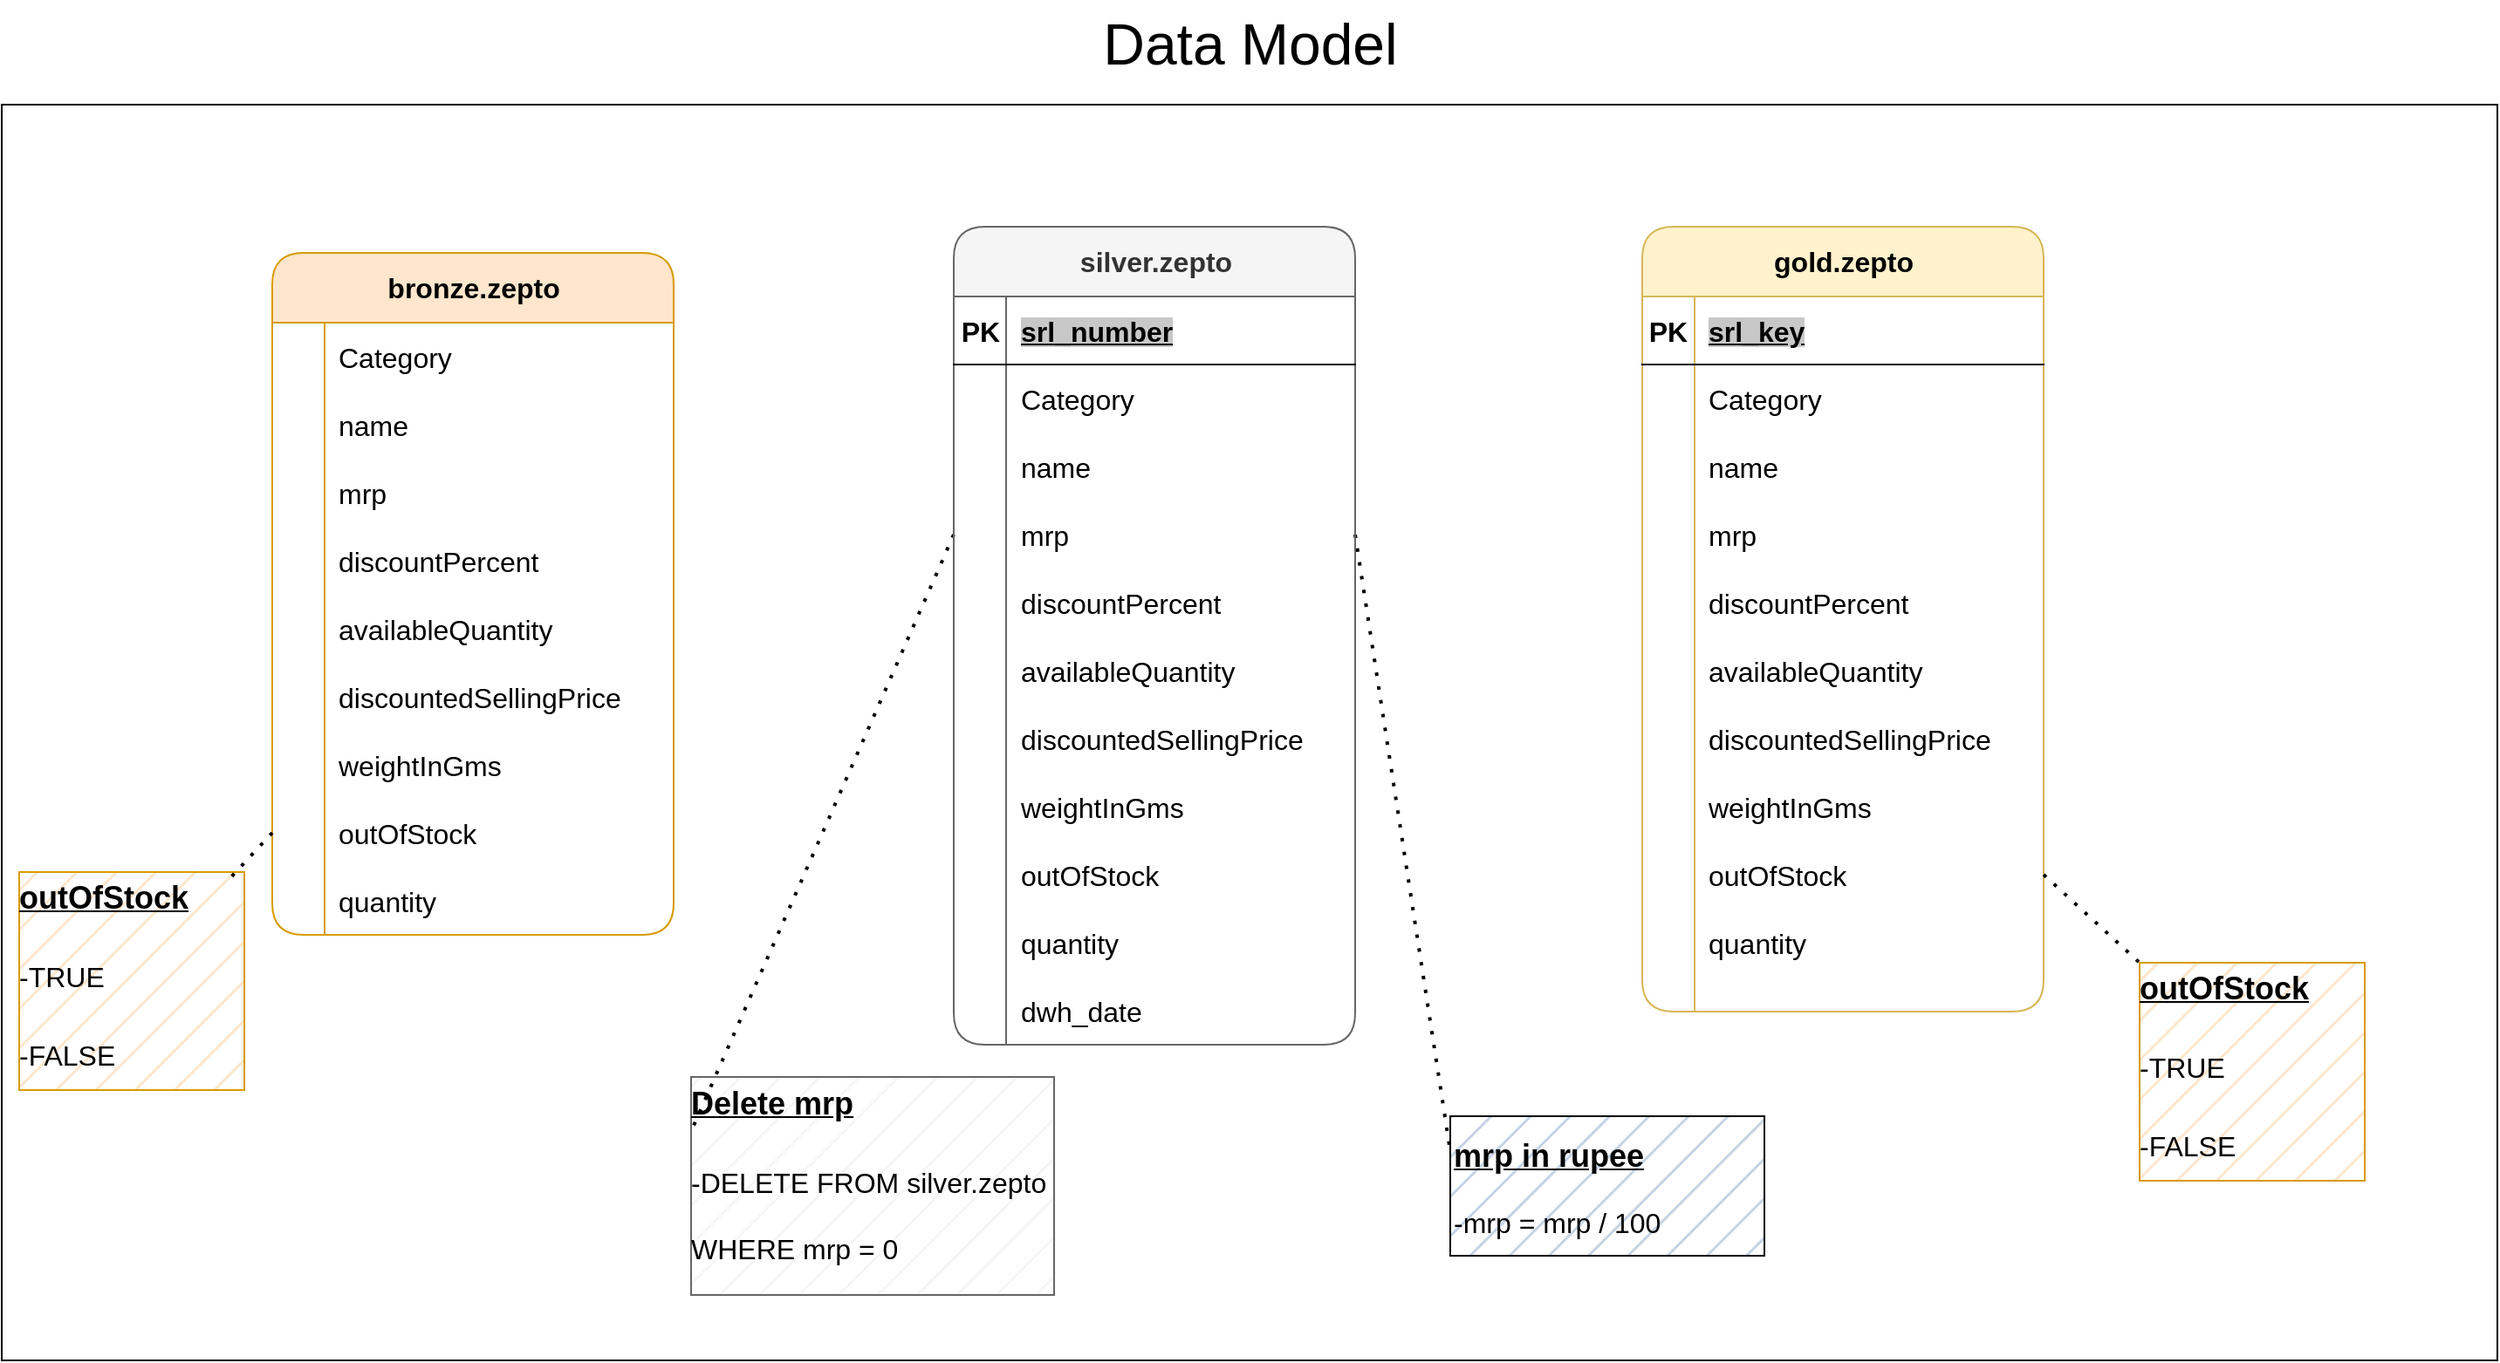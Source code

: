 <mxfile version="27.0.9">
  <diagram id="sBNk2-zZ8laFnM64aaDN" name="Sales Data Mart">
    <mxGraphModel dx="1489" dy="894" grid="1" gridSize="10" guides="1" tooltips="1" connect="1" arrows="1" fold="1" page="1" pageScale="1" pageWidth="1920" pageHeight="1200" math="0" shadow="0">
      <root>
        <mxCell id="0" />
        <mxCell id="1" parent="0" />
        <mxCell id="PkIljQjVneWHHMNf3_Rl-1" value="" style="rounded=0;whiteSpace=wrap;html=1;" parent="1" vertex="1">
          <mxGeometry x="245" y="270" width="1430" height="720" as="geometry" />
        </mxCell>
        <mxCell id="eeY0Dyzwo5bHaXrm77ZO-1" value="bronze.zepto" style="shape=table;startSize=40;container=1;collapsible=1;childLayout=tableLayout;fixedRows=1;rowLines=0;fontStyle=1;align=center;resizeLast=1;html=1;fontSize=16;fillColor=#ffe6cc;strokeColor=#d79b00;rounded=1;" parent="1" vertex="1">
          <mxGeometry x="400" y="355" width="230" height="391" as="geometry" />
        </mxCell>
        <mxCell id="eeY0Dyzwo5bHaXrm77ZO-5" value="" style="shape=tableRow;horizontal=0;startSize=0;swimlaneHead=0;swimlaneBody=0;fillColor=none;collapsible=0;dropTarget=0;points=[[0,0.5],[1,0.5]];portConstraint=eastwest;top=0;left=0;right=0;bottom=0;fontSize=16;" parent="eeY0Dyzwo5bHaXrm77ZO-1" vertex="1">
          <mxGeometry y="40" width="230" height="39" as="geometry" />
        </mxCell>
        <mxCell id="eeY0Dyzwo5bHaXrm77ZO-6" value="" style="shape=partialRectangle;connectable=0;fillColor=none;top=0;left=0;bottom=0;right=0;editable=1;overflow=hidden;whiteSpace=wrap;html=1;fontSize=16;" parent="eeY0Dyzwo5bHaXrm77ZO-5" vertex="1">
          <mxGeometry width="30" height="39" as="geometry">
            <mxRectangle width="30" height="39" as="alternateBounds" />
          </mxGeometry>
        </mxCell>
        <mxCell id="eeY0Dyzwo5bHaXrm77ZO-7" value="Category" style="shape=partialRectangle;connectable=0;fillColor=none;top=0;left=0;bottom=0;right=0;align=left;spacingLeft=6;overflow=hidden;whiteSpace=wrap;html=1;fontSize=16;" parent="eeY0Dyzwo5bHaXrm77ZO-5" vertex="1">
          <mxGeometry x="30" width="200" height="39" as="geometry">
            <mxRectangle width="200" height="39" as="alternateBounds" />
          </mxGeometry>
        </mxCell>
        <mxCell id="eeY0Dyzwo5bHaXrm77ZO-8" value="" style="shape=tableRow;horizontal=0;startSize=0;swimlaneHead=0;swimlaneBody=0;fillColor=none;collapsible=0;dropTarget=0;points=[[0,0.5],[1,0.5]];portConstraint=eastwest;top=0;left=0;right=0;bottom=0;fontSize=16;" parent="eeY0Dyzwo5bHaXrm77ZO-1" vertex="1">
          <mxGeometry y="79" width="230" height="39" as="geometry" />
        </mxCell>
        <mxCell id="eeY0Dyzwo5bHaXrm77ZO-9" value="" style="shape=partialRectangle;connectable=0;fillColor=none;top=0;left=0;bottom=0;right=0;editable=1;overflow=hidden;whiteSpace=wrap;html=1;fontSize=16;" parent="eeY0Dyzwo5bHaXrm77ZO-8" vertex="1">
          <mxGeometry width="30" height="39" as="geometry">
            <mxRectangle width="30" height="39" as="alternateBounds" />
          </mxGeometry>
        </mxCell>
        <mxCell id="eeY0Dyzwo5bHaXrm77ZO-10" value="name" style="shape=partialRectangle;connectable=0;fillColor=none;top=0;left=0;bottom=0;right=0;align=left;spacingLeft=6;overflow=hidden;whiteSpace=wrap;html=1;fontSize=16;" parent="eeY0Dyzwo5bHaXrm77ZO-8" vertex="1">
          <mxGeometry x="30" width="200" height="39" as="geometry">
            <mxRectangle width="200" height="39" as="alternateBounds" />
          </mxGeometry>
        </mxCell>
        <mxCell id="eeY0Dyzwo5bHaXrm77ZO-11" value="" style="shape=tableRow;horizontal=0;startSize=0;swimlaneHead=0;swimlaneBody=0;fillColor=none;collapsible=0;dropTarget=0;points=[[0,0.5],[1,0.5]];portConstraint=eastwest;top=0;left=0;right=0;bottom=0;fontSize=16;" parent="eeY0Dyzwo5bHaXrm77ZO-1" vertex="1">
          <mxGeometry y="118" width="230" height="39" as="geometry" />
        </mxCell>
        <mxCell id="eeY0Dyzwo5bHaXrm77ZO-12" value="" style="shape=partialRectangle;connectable=0;fillColor=none;top=0;left=0;bottom=0;right=0;editable=1;overflow=hidden;whiteSpace=wrap;html=1;fontSize=16;" parent="eeY0Dyzwo5bHaXrm77ZO-11" vertex="1">
          <mxGeometry width="30" height="39" as="geometry">
            <mxRectangle width="30" height="39" as="alternateBounds" />
          </mxGeometry>
        </mxCell>
        <mxCell id="eeY0Dyzwo5bHaXrm77ZO-13" value="mrp" style="shape=partialRectangle;connectable=0;fillColor=none;top=0;left=0;bottom=0;right=0;align=left;spacingLeft=6;overflow=hidden;whiteSpace=wrap;html=1;fontSize=16;" parent="eeY0Dyzwo5bHaXrm77ZO-11" vertex="1">
          <mxGeometry x="30" width="200" height="39" as="geometry">
            <mxRectangle width="200" height="39" as="alternateBounds" />
          </mxGeometry>
        </mxCell>
        <mxCell id="eeY0Dyzwo5bHaXrm77ZO-14" style="shape=tableRow;horizontal=0;startSize=0;swimlaneHead=0;swimlaneBody=0;fillColor=none;collapsible=0;dropTarget=0;points=[[0,0.5],[1,0.5]];portConstraint=eastwest;top=0;left=0;right=0;bottom=0;fontSize=16;" parent="eeY0Dyzwo5bHaXrm77ZO-1" vertex="1">
          <mxGeometry y="157" width="230" height="39" as="geometry" />
        </mxCell>
        <mxCell id="eeY0Dyzwo5bHaXrm77ZO-15" style="shape=partialRectangle;connectable=0;fillColor=none;top=0;left=0;bottom=0;right=0;editable=1;overflow=hidden;whiteSpace=wrap;html=1;fontSize=16;" parent="eeY0Dyzwo5bHaXrm77ZO-14" vertex="1">
          <mxGeometry width="30" height="39" as="geometry">
            <mxRectangle width="30" height="39" as="alternateBounds" />
          </mxGeometry>
        </mxCell>
        <mxCell id="eeY0Dyzwo5bHaXrm77ZO-16" value="discountPercent" style="shape=partialRectangle;connectable=0;fillColor=none;top=0;left=0;bottom=0;right=0;align=left;spacingLeft=6;overflow=hidden;whiteSpace=wrap;html=1;fontSize=16;" parent="eeY0Dyzwo5bHaXrm77ZO-14" vertex="1">
          <mxGeometry x="30" width="200" height="39" as="geometry">
            <mxRectangle width="200" height="39" as="alternateBounds" />
          </mxGeometry>
        </mxCell>
        <mxCell id="eeY0Dyzwo5bHaXrm77ZO-17" style="shape=tableRow;horizontal=0;startSize=0;swimlaneHead=0;swimlaneBody=0;fillColor=none;collapsible=0;dropTarget=0;points=[[0,0.5],[1,0.5]];portConstraint=eastwest;top=0;left=0;right=0;bottom=0;fontSize=16;" parent="eeY0Dyzwo5bHaXrm77ZO-1" vertex="1">
          <mxGeometry y="196" width="230" height="39" as="geometry" />
        </mxCell>
        <mxCell id="eeY0Dyzwo5bHaXrm77ZO-18" style="shape=partialRectangle;connectable=0;fillColor=none;top=0;left=0;bottom=0;right=0;editable=1;overflow=hidden;whiteSpace=wrap;html=1;fontSize=16;" parent="eeY0Dyzwo5bHaXrm77ZO-17" vertex="1">
          <mxGeometry width="30" height="39" as="geometry">
            <mxRectangle width="30" height="39" as="alternateBounds" />
          </mxGeometry>
        </mxCell>
        <mxCell id="eeY0Dyzwo5bHaXrm77ZO-19" value="availableQuantity" style="shape=partialRectangle;connectable=0;fillColor=none;top=0;left=0;bottom=0;right=0;align=left;spacingLeft=6;overflow=hidden;whiteSpace=wrap;html=1;fontSize=16;" parent="eeY0Dyzwo5bHaXrm77ZO-17" vertex="1">
          <mxGeometry x="30" width="200" height="39" as="geometry">
            <mxRectangle width="200" height="39" as="alternateBounds" />
          </mxGeometry>
        </mxCell>
        <mxCell id="eeY0Dyzwo5bHaXrm77ZO-20" style="shape=tableRow;horizontal=0;startSize=0;swimlaneHead=0;swimlaneBody=0;fillColor=none;collapsible=0;dropTarget=0;points=[[0,0.5],[1,0.5]];portConstraint=eastwest;top=0;left=0;right=0;bottom=0;fontSize=16;" parent="eeY0Dyzwo5bHaXrm77ZO-1" vertex="1">
          <mxGeometry y="235" width="230" height="39" as="geometry" />
        </mxCell>
        <mxCell id="eeY0Dyzwo5bHaXrm77ZO-21" style="shape=partialRectangle;connectable=0;fillColor=none;top=0;left=0;bottom=0;right=0;editable=1;overflow=hidden;whiteSpace=wrap;html=1;fontSize=16;" parent="eeY0Dyzwo5bHaXrm77ZO-20" vertex="1">
          <mxGeometry width="30" height="39" as="geometry">
            <mxRectangle width="30" height="39" as="alternateBounds" />
          </mxGeometry>
        </mxCell>
        <mxCell id="eeY0Dyzwo5bHaXrm77ZO-22" value="discountedSellingPrice" style="shape=partialRectangle;connectable=0;fillColor=none;top=0;left=0;bottom=0;right=0;align=left;spacingLeft=6;overflow=hidden;whiteSpace=wrap;html=1;fontSize=16;" parent="eeY0Dyzwo5bHaXrm77ZO-20" vertex="1">
          <mxGeometry x="30" width="200" height="39" as="geometry">
            <mxRectangle width="200" height="39" as="alternateBounds" />
          </mxGeometry>
        </mxCell>
        <mxCell id="eeY0Dyzwo5bHaXrm77ZO-24" style="shape=tableRow;horizontal=0;startSize=0;swimlaneHead=0;swimlaneBody=0;fillColor=none;collapsible=0;dropTarget=0;points=[[0,0.5],[1,0.5]];portConstraint=eastwest;top=0;left=0;right=0;bottom=0;fontSize=16;" parent="eeY0Dyzwo5bHaXrm77ZO-1" vertex="1">
          <mxGeometry y="274" width="230" height="39" as="geometry" />
        </mxCell>
        <mxCell id="eeY0Dyzwo5bHaXrm77ZO-25" style="shape=partialRectangle;connectable=0;fillColor=none;top=0;left=0;bottom=0;right=0;editable=1;overflow=hidden;whiteSpace=wrap;html=1;fontSize=16;" parent="eeY0Dyzwo5bHaXrm77ZO-24" vertex="1">
          <mxGeometry width="30" height="39" as="geometry">
            <mxRectangle width="30" height="39" as="alternateBounds" />
          </mxGeometry>
        </mxCell>
        <mxCell id="eeY0Dyzwo5bHaXrm77ZO-26" value="weightInGms" style="shape=partialRectangle;connectable=0;fillColor=none;top=0;left=0;bottom=0;right=0;align=left;spacingLeft=6;overflow=hidden;whiteSpace=wrap;html=1;fontSize=16;" parent="eeY0Dyzwo5bHaXrm77ZO-24" vertex="1">
          <mxGeometry x="30" width="200" height="39" as="geometry">
            <mxRectangle width="200" height="39" as="alternateBounds" />
          </mxGeometry>
        </mxCell>
        <mxCell id="eeY0Dyzwo5bHaXrm77ZO-27" style="shape=tableRow;horizontal=0;startSize=0;swimlaneHead=0;swimlaneBody=0;fillColor=none;collapsible=0;dropTarget=0;points=[[0,0.5],[1,0.5]];portConstraint=eastwest;top=0;left=0;right=0;bottom=0;fontSize=16;" parent="eeY0Dyzwo5bHaXrm77ZO-1" vertex="1">
          <mxGeometry y="313" width="230" height="39" as="geometry" />
        </mxCell>
        <mxCell id="eeY0Dyzwo5bHaXrm77ZO-28" style="shape=partialRectangle;connectable=0;fillColor=none;top=0;left=0;bottom=0;right=0;editable=1;overflow=hidden;whiteSpace=wrap;html=1;fontSize=16;" parent="eeY0Dyzwo5bHaXrm77ZO-27" vertex="1">
          <mxGeometry width="30" height="39" as="geometry">
            <mxRectangle width="30" height="39" as="alternateBounds" />
          </mxGeometry>
        </mxCell>
        <mxCell id="eeY0Dyzwo5bHaXrm77ZO-29" value="outOfStock" style="shape=partialRectangle;connectable=0;fillColor=none;top=0;left=0;bottom=0;right=0;align=left;spacingLeft=6;overflow=hidden;whiteSpace=wrap;html=1;fontSize=16;" parent="eeY0Dyzwo5bHaXrm77ZO-27" vertex="1">
          <mxGeometry x="30" width="200" height="39" as="geometry">
            <mxRectangle width="200" height="39" as="alternateBounds" />
          </mxGeometry>
        </mxCell>
        <mxCell id="eeY0Dyzwo5bHaXrm77ZO-30" style="shape=tableRow;horizontal=0;startSize=0;swimlaneHead=0;swimlaneBody=0;fillColor=none;collapsible=0;dropTarget=0;points=[[0,0.5],[1,0.5]];portConstraint=eastwest;top=0;left=0;right=0;bottom=0;fontSize=16;" parent="eeY0Dyzwo5bHaXrm77ZO-1" vertex="1">
          <mxGeometry y="352" width="230" height="39" as="geometry" />
        </mxCell>
        <mxCell id="eeY0Dyzwo5bHaXrm77ZO-31" style="shape=partialRectangle;connectable=0;fillColor=none;top=0;left=0;bottom=0;right=0;editable=1;overflow=hidden;whiteSpace=wrap;html=1;fontSize=16;" parent="eeY0Dyzwo5bHaXrm77ZO-30" vertex="1">
          <mxGeometry width="30" height="39" as="geometry">
            <mxRectangle width="30" height="39" as="alternateBounds" />
          </mxGeometry>
        </mxCell>
        <mxCell id="eeY0Dyzwo5bHaXrm77ZO-32" value="quantity" style="shape=partialRectangle;connectable=0;fillColor=none;top=0;left=0;bottom=0;right=0;align=left;spacingLeft=6;overflow=hidden;whiteSpace=wrap;html=1;fontSize=16;" parent="eeY0Dyzwo5bHaXrm77ZO-30" vertex="1">
          <mxGeometry x="30" width="200" height="39" as="geometry">
            <mxRectangle width="200" height="39" as="alternateBounds" />
          </mxGeometry>
        </mxCell>
        <mxCell id="eeY0Dyzwo5bHaXrm77ZO-103" value="&lt;h1 style=&quot;margin-top: 0px;&quot;&gt;&lt;span style=&quot;font-size: 18px;&quot;&gt;&lt;u&gt;mrp in rupee&lt;/u&gt;&lt;/span&gt;&lt;/h1&gt;&lt;p&gt;&lt;font style=&quot;font-size: 16px;&quot;&gt;-mrp = mrp / 100&lt;/font&gt;&lt;/p&gt;" style="text;html=1;whiteSpace=wrap;overflow=hidden;rounded=0;fillColor=#C6D3E5;fillStyle=hatch;gradientColor=none;strokeColor=default;" parent="1" vertex="1">
          <mxGeometry x="1075" y="850" width="180" height="80" as="geometry" />
        </mxCell>
        <mxCell id="eeY0Dyzwo5bHaXrm77ZO-104" value="" style="endArrow=none;dashed=1;html=1;dashPattern=1 3;strokeWidth=2;rounded=0;entryX=0;entryY=0.25;entryDx=0;entryDy=0;exitX=1;exitY=0.5;exitDx=0;exitDy=0;" parent="1" source="8kL270veanfLkYvNGTZU-12" target="eeY0Dyzwo5bHaXrm77ZO-103" edge="1">
          <mxGeometry width="50" height="50" relative="1" as="geometry">
            <mxPoint x="908.328" y="668.0" as="sourcePoint" />
            <mxPoint x="910" y="775" as="targetPoint" />
          </mxGeometry>
        </mxCell>
        <mxCell id="PkIljQjVneWHHMNf3_Rl-2" value="&lt;h1 style=&quot;margin-top: 0px;&quot;&gt;&lt;span style=&quot;background-color: transparent; color: light-dark(rgb(0, 0, 0), rgb(255, 255, 255)); font-size: 18px;&quot;&gt;&lt;u&gt;Delete mrp&lt;/u&gt;&lt;span style=&quot;font-weight: normal;&quot;&gt;&amp;nbsp;&amp;nbsp;&lt;/span&gt;&lt;/span&gt;&lt;/h1&gt;&lt;h1 style=&quot;margin-top: 0px;&quot;&gt;&lt;span style=&quot;font-weight: normal; background-color: transparent; color: light-dark(rgb(0, 0, 0), rgb(255, 255, 255));&quot;&gt;&lt;font style=&quot;font-size: 16px;&quot;&gt;-DELETE FROM silver.zepto&lt;/font&gt;&lt;/span&gt;&lt;/h1&gt;&lt;div&gt;&lt;span style=&quot;font-weight: normal; background-color: transparent; color: light-dark(rgb(0, 0, 0), rgb(255, 255, 255));&quot;&gt;&lt;font style=&quot;font-size: 16px;&quot;&gt;WHERE mrp = 0&lt;/font&gt;&lt;/span&gt;&lt;/div&gt;" style="text;html=1;whiteSpace=wrap;overflow=hidden;rounded=0;fillColor=#f5f5f5;fillStyle=hatch;strokeColor=#666666;spacing=0;spacingTop=-6;fontColor=#333333;" parent="1" vertex="1">
          <mxGeometry x="640" y="827.5" width="208" height="125" as="geometry" />
        </mxCell>
        <mxCell id="PkIljQjVneWHHMNf3_Rl-3" value="" style="endArrow=none;dashed=1;html=1;dashPattern=1 3;strokeWidth=2;rounded=0;entryX=0;entryY=0.25;entryDx=0;entryDy=0;exitX=0;exitY=0.5;exitDx=0;exitDy=0;" parent="1" source="8kL270veanfLkYvNGTZU-12" target="PkIljQjVneWHHMNf3_Rl-2" edge="1">
          <mxGeometry width="50" height="50" relative="1" as="geometry">
            <mxPoint x="1420" y="687.5" as="sourcePoint" />
            <mxPoint x="1417" y="737" as="targetPoint" />
          </mxGeometry>
        </mxCell>
        <mxCell id="PkIljQjVneWHHMNf3_Rl-4" value="&lt;h1 style=&quot;margin-top: 0px;&quot;&gt;&lt;span style=&quot;font-size: 18px;&quot;&gt;&lt;u&gt;outOfStock&lt;/u&gt;&lt;/span&gt;&lt;/h1&gt;&lt;h1 style=&quot;margin-top: 0px;&quot;&gt;&lt;span style=&quot;font-weight: normal; background-color: transparent; color: light-dark(rgb(0, 0, 0), rgb(255, 255, 255));&quot;&gt;&lt;font style=&quot;font-size: 16px;&quot;&gt;-TRUE&lt;/font&gt;&lt;/span&gt;&lt;/h1&gt;&lt;h1 style=&quot;margin-top: 0px;&quot;&gt;&lt;span style=&quot;font-weight: normal; background-color: transparent; color: light-dark(rgb(0, 0, 0), rgb(255, 255, 255));&quot;&gt;&lt;font style=&quot;font-size: 16px;&quot;&gt;-FALSE&lt;/font&gt;&lt;/span&gt;&lt;span style=&quot;font-weight: normal; background-color: transparent; color: light-dark(rgb(0, 0, 0), rgb(255, 255, 255)); font-size: 18px;&quot;&gt;&amp;nbsp;&amp;nbsp;&lt;/span&gt;&lt;/h1&gt;" style="text;html=1;whiteSpace=wrap;overflow=hidden;rounded=0;fillColor=#ffe6cc;fillStyle=hatch;strokeColor=#d79b00;spacing=0;spacingTop=-6;" parent="1" vertex="1">
          <mxGeometry x="255" y="710" width="129" height="125" as="geometry" />
        </mxCell>
        <mxCell id="PkIljQjVneWHHMNf3_Rl-5" value="" style="endArrow=none;dashed=1;html=1;dashPattern=1 3;strokeWidth=2;rounded=0;entryX=0.929;entryY=0.037;entryDx=0;entryDy=0;exitX=0;exitY=0.5;exitDx=0;exitDy=0;entryPerimeter=0;" parent="1" source="eeY0Dyzwo5bHaXrm77ZO-27" target="PkIljQjVneWHHMNf3_Rl-4" edge="1">
          <mxGeometry width="50" height="50" relative="1" as="geometry">
            <mxPoint x="155" y="680" as="sourcePoint" />
            <mxPoint x="235" y="710" as="targetPoint" />
          </mxGeometry>
        </mxCell>
        <mxCell id="PkIljQjVneWHHMNf3_Rl-6" value="Data Model" style="text;html=1;align=center;verticalAlign=middle;whiteSpace=wrap;rounded=0;fontSize=33;" parent="1" vertex="1">
          <mxGeometry x="832.5" y="210" width="255" height="50" as="geometry" />
        </mxCell>
        <mxCell id="8kL270veanfLkYvNGTZU-2" value="silver.zepto" style="shape=table;startSize=40;container=1;collapsible=1;childLayout=tableLayout;fixedRows=1;rowLines=0;fontStyle=1;align=center;resizeLast=1;html=1;fontSize=16;fillColor=#f5f5f5;strokeColor=#666666;rounded=1;fontColor=#333333;" vertex="1" parent="1">
          <mxGeometry x="790.5" y="340" width="230" height="469" as="geometry" />
        </mxCell>
        <mxCell id="8kL270veanfLkYvNGTZU-3" value="" style="shape=tableRow;horizontal=0;startSize=0;swimlaneHead=0;swimlaneBody=0;fillColor=none;collapsible=0;dropTarget=0;points=[[0,0.5],[1,0.5]];portConstraint=eastwest;top=0;left=0;right=0;bottom=1;fontSize=16;" vertex="1" parent="8kL270veanfLkYvNGTZU-2">
          <mxGeometry y="40" width="230" height="39" as="geometry" />
        </mxCell>
        <mxCell id="8kL270veanfLkYvNGTZU-4" value="PK" style="shape=partialRectangle;connectable=0;fillColor=none;top=0;left=0;bottom=0;right=0;fontStyle=1;overflow=hidden;whiteSpace=wrap;html=1;fontSize=16;" vertex="1" parent="8kL270veanfLkYvNGTZU-3">
          <mxGeometry width="30" height="39" as="geometry">
            <mxRectangle width="30" height="39" as="alternateBounds" />
          </mxGeometry>
        </mxCell>
        <mxCell id="8kL270veanfLkYvNGTZU-5" value="&lt;span style=&quot;background-color: rgb(200, 200, 200);&quot;&gt;srl_number&lt;/span&gt;" style="shape=partialRectangle;connectable=0;fillColor=none;top=0;left=0;bottom=0;right=0;align=left;spacingLeft=6;fontStyle=5;overflow=hidden;whiteSpace=wrap;html=1;fontSize=16;" vertex="1" parent="8kL270veanfLkYvNGTZU-3">
          <mxGeometry x="30" width="200" height="39" as="geometry">
            <mxRectangle width="200" height="39" as="alternateBounds" />
          </mxGeometry>
        </mxCell>
        <mxCell id="8kL270veanfLkYvNGTZU-6" value="" style="shape=tableRow;horizontal=0;startSize=0;swimlaneHead=0;swimlaneBody=0;fillColor=none;collapsible=0;dropTarget=0;points=[[0,0.5],[1,0.5]];portConstraint=eastwest;top=0;left=0;right=0;bottom=0;fontSize=16;" vertex="1" parent="8kL270veanfLkYvNGTZU-2">
          <mxGeometry y="79" width="230" height="39" as="geometry" />
        </mxCell>
        <mxCell id="8kL270veanfLkYvNGTZU-7" value="" style="shape=partialRectangle;connectable=0;fillColor=none;top=0;left=0;bottom=0;right=0;editable=1;overflow=hidden;whiteSpace=wrap;html=1;fontSize=16;" vertex="1" parent="8kL270veanfLkYvNGTZU-6">
          <mxGeometry width="30" height="39" as="geometry">
            <mxRectangle width="30" height="39" as="alternateBounds" />
          </mxGeometry>
        </mxCell>
        <mxCell id="8kL270veanfLkYvNGTZU-8" value="Category" style="shape=partialRectangle;connectable=0;fillColor=none;top=0;left=0;bottom=0;right=0;align=left;spacingLeft=6;overflow=hidden;whiteSpace=wrap;html=1;fontSize=16;" vertex="1" parent="8kL270veanfLkYvNGTZU-6">
          <mxGeometry x="30" width="200" height="39" as="geometry">
            <mxRectangle width="200" height="39" as="alternateBounds" />
          </mxGeometry>
        </mxCell>
        <mxCell id="8kL270veanfLkYvNGTZU-9" value="" style="shape=tableRow;horizontal=0;startSize=0;swimlaneHead=0;swimlaneBody=0;fillColor=none;collapsible=0;dropTarget=0;points=[[0,0.5],[1,0.5]];portConstraint=eastwest;top=0;left=0;right=0;bottom=0;fontSize=16;" vertex="1" parent="8kL270veanfLkYvNGTZU-2">
          <mxGeometry y="118" width="230" height="39" as="geometry" />
        </mxCell>
        <mxCell id="8kL270veanfLkYvNGTZU-10" value="" style="shape=partialRectangle;connectable=0;fillColor=none;top=0;left=0;bottom=0;right=0;editable=1;overflow=hidden;whiteSpace=wrap;html=1;fontSize=16;" vertex="1" parent="8kL270veanfLkYvNGTZU-9">
          <mxGeometry width="30" height="39" as="geometry">
            <mxRectangle width="30" height="39" as="alternateBounds" />
          </mxGeometry>
        </mxCell>
        <mxCell id="8kL270veanfLkYvNGTZU-11" value="name" style="shape=partialRectangle;connectable=0;fillColor=none;top=0;left=0;bottom=0;right=0;align=left;spacingLeft=6;overflow=hidden;whiteSpace=wrap;html=1;fontSize=16;" vertex="1" parent="8kL270veanfLkYvNGTZU-9">
          <mxGeometry x="30" width="200" height="39" as="geometry">
            <mxRectangle width="200" height="39" as="alternateBounds" />
          </mxGeometry>
        </mxCell>
        <mxCell id="8kL270veanfLkYvNGTZU-12" value="" style="shape=tableRow;horizontal=0;startSize=0;swimlaneHead=0;swimlaneBody=0;fillColor=none;collapsible=0;dropTarget=0;points=[[0,0.5],[1,0.5]];portConstraint=eastwest;top=0;left=0;right=0;bottom=0;fontSize=16;" vertex="1" parent="8kL270veanfLkYvNGTZU-2">
          <mxGeometry y="157" width="230" height="39" as="geometry" />
        </mxCell>
        <mxCell id="8kL270veanfLkYvNGTZU-13" value="" style="shape=partialRectangle;connectable=0;fillColor=none;top=0;left=0;bottom=0;right=0;editable=1;overflow=hidden;whiteSpace=wrap;html=1;fontSize=16;" vertex="1" parent="8kL270veanfLkYvNGTZU-12">
          <mxGeometry width="30" height="39" as="geometry">
            <mxRectangle width="30" height="39" as="alternateBounds" />
          </mxGeometry>
        </mxCell>
        <mxCell id="8kL270veanfLkYvNGTZU-14" value="mrp" style="shape=partialRectangle;connectable=0;fillColor=none;top=0;left=0;bottom=0;right=0;align=left;spacingLeft=6;overflow=hidden;whiteSpace=wrap;html=1;fontSize=16;" vertex="1" parent="8kL270veanfLkYvNGTZU-12">
          <mxGeometry x="30" width="200" height="39" as="geometry">
            <mxRectangle width="200" height="39" as="alternateBounds" />
          </mxGeometry>
        </mxCell>
        <mxCell id="8kL270veanfLkYvNGTZU-15" style="shape=tableRow;horizontal=0;startSize=0;swimlaneHead=0;swimlaneBody=0;fillColor=none;collapsible=0;dropTarget=0;points=[[0,0.5],[1,0.5]];portConstraint=eastwest;top=0;left=0;right=0;bottom=0;fontSize=16;" vertex="1" parent="8kL270veanfLkYvNGTZU-2">
          <mxGeometry y="196" width="230" height="39" as="geometry" />
        </mxCell>
        <mxCell id="8kL270veanfLkYvNGTZU-16" style="shape=partialRectangle;connectable=0;fillColor=none;top=0;left=0;bottom=0;right=0;editable=1;overflow=hidden;whiteSpace=wrap;html=1;fontSize=16;" vertex="1" parent="8kL270veanfLkYvNGTZU-15">
          <mxGeometry width="30" height="39" as="geometry">
            <mxRectangle width="30" height="39" as="alternateBounds" />
          </mxGeometry>
        </mxCell>
        <mxCell id="8kL270veanfLkYvNGTZU-17" value="discountPercent" style="shape=partialRectangle;connectable=0;fillColor=none;top=0;left=0;bottom=0;right=0;align=left;spacingLeft=6;overflow=hidden;whiteSpace=wrap;html=1;fontSize=16;" vertex="1" parent="8kL270veanfLkYvNGTZU-15">
          <mxGeometry x="30" width="200" height="39" as="geometry">
            <mxRectangle width="200" height="39" as="alternateBounds" />
          </mxGeometry>
        </mxCell>
        <mxCell id="8kL270veanfLkYvNGTZU-18" style="shape=tableRow;horizontal=0;startSize=0;swimlaneHead=0;swimlaneBody=0;fillColor=none;collapsible=0;dropTarget=0;points=[[0,0.5],[1,0.5]];portConstraint=eastwest;top=0;left=0;right=0;bottom=0;fontSize=16;" vertex="1" parent="8kL270veanfLkYvNGTZU-2">
          <mxGeometry y="235" width="230" height="39" as="geometry" />
        </mxCell>
        <mxCell id="8kL270veanfLkYvNGTZU-19" style="shape=partialRectangle;connectable=0;fillColor=none;top=0;left=0;bottom=0;right=0;editable=1;overflow=hidden;whiteSpace=wrap;html=1;fontSize=16;" vertex="1" parent="8kL270veanfLkYvNGTZU-18">
          <mxGeometry width="30" height="39" as="geometry">
            <mxRectangle width="30" height="39" as="alternateBounds" />
          </mxGeometry>
        </mxCell>
        <mxCell id="8kL270veanfLkYvNGTZU-20" value="availableQuantity" style="shape=partialRectangle;connectable=0;fillColor=none;top=0;left=0;bottom=0;right=0;align=left;spacingLeft=6;overflow=hidden;whiteSpace=wrap;html=1;fontSize=16;" vertex="1" parent="8kL270veanfLkYvNGTZU-18">
          <mxGeometry x="30" width="200" height="39" as="geometry">
            <mxRectangle width="200" height="39" as="alternateBounds" />
          </mxGeometry>
        </mxCell>
        <mxCell id="8kL270veanfLkYvNGTZU-21" style="shape=tableRow;horizontal=0;startSize=0;swimlaneHead=0;swimlaneBody=0;fillColor=none;collapsible=0;dropTarget=0;points=[[0,0.5],[1,0.5]];portConstraint=eastwest;top=0;left=0;right=0;bottom=0;fontSize=16;" vertex="1" parent="8kL270veanfLkYvNGTZU-2">
          <mxGeometry y="274" width="230" height="39" as="geometry" />
        </mxCell>
        <mxCell id="8kL270veanfLkYvNGTZU-22" style="shape=partialRectangle;connectable=0;fillColor=none;top=0;left=0;bottom=0;right=0;editable=1;overflow=hidden;whiteSpace=wrap;html=1;fontSize=16;" vertex="1" parent="8kL270veanfLkYvNGTZU-21">
          <mxGeometry width="30" height="39" as="geometry">
            <mxRectangle width="30" height="39" as="alternateBounds" />
          </mxGeometry>
        </mxCell>
        <mxCell id="8kL270veanfLkYvNGTZU-23" value="discountedSellingPrice" style="shape=partialRectangle;connectable=0;fillColor=none;top=0;left=0;bottom=0;right=0;align=left;spacingLeft=6;overflow=hidden;whiteSpace=wrap;html=1;fontSize=16;" vertex="1" parent="8kL270veanfLkYvNGTZU-21">
          <mxGeometry x="30" width="200" height="39" as="geometry">
            <mxRectangle width="200" height="39" as="alternateBounds" />
          </mxGeometry>
        </mxCell>
        <mxCell id="8kL270veanfLkYvNGTZU-24" style="shape=tableRow;horizontal=0;startSize=0;swimlaneHead=0;swimlaneBody=0;fillColor=none;collapsible=0;dropTarget=0;points=[[0,0.5],[1,0.5]];portConstraint=eastwest;top=0;left=0;right=0;bottom=0;fontSize=16;" vertex="1" parent="8kL270veanfLkYvNGTZU-2">
          <mxGeometry y="313" width="230" height="39" as="geometry" />
        </mxCell>
        <mxCell id="8kL270veanfLkYvNGTZU-25" style="shape=partialRectangle;connectable=0;fillColor=none;top=0;left=0;bottom=0;right=0;editable=1;overflow=hidden;whiteSpace=wrap;html=1;fontSize=16;" vertex="1" parent="8kL270veanfLkYvNGTZU-24">
          <mxGeometry width="30" height="39" as="geometry">
            <mxRectangle width="30" height="39" as="alternateBounds" />
          </mxGeometry>
        </mxCell>
        <mxCell id="8kL270veanfLkYvNGTZU-26" value="weightInGms" style="shape=partialRectangle;connectable=0;fillColor=none;top=0;left=0;bottom=0;right=0;align=left;spacingLeft=6;overflow=hidden;whiteSpace=wrap;html=1;fontSize=16;" vertex="1" parent="8kL270veanfLkYvNGTZU-24">
          <mxGeometry x="30" width="200" height="39" as="geometry">
            <mxRectangle width="200" height="39" as="alternateBounds" />
          </mxGeometry>
        </mxCell>
        <mxCell id="8kL270veanfLkYvNGTZU-27" style="shape=tableRow;horizontal=0;startSize=0;swimlaneHead=0;swimlaneBody=0;fillColor=none;collapsible=0;dropTarget=0;points=[[0,0.5],[1,0.5]];portConstraint=eastwest;top=0;left=0;right=0;bottom=0;fontSize=16;" vertex="1" parent="8kL270veanfLkYvNGTZU-2">
          <mxGeometry y="352" width="230" height="39" as="geometry" />
        </mxCell>
        <mxCell id="8kL270veanfLkYvNGTZU-28" style="shape=partialRectangle;connectable=0;fillColor=none;top=0;left=0;bottom=0;right=0;editable=1;overflow=hidden;whiteSpace=wrap;html=1;fontSize=16;" vertex="1" parent="8kL270veanfLkYvNGTZU-27">
          <mxGeometry width="30" height="39" as="geometry">
            <mxRectangle width="30" height="39" as="alternateBounds" />
          </mxGeometry>
        </mxCell>
        <mxCell id="8kL270veanfLkYvNGTZU-29" value="outOfStock" style="shape=partialRectangle;connectable=0;fillColor=none;top=0;left=0;bottom=0;right=0;align=left;spacingLeft=6;overflow=hidden;whiteSpace=wrap;html=1;fontSize=16;" vertex="1" parent="8kL270veanfLkYvNGTZU-27">
          <mxGeometry x="30" width="200" height="39" as="geometry">
            <mxRectangle width="200" height="39" as="alternateBounds" />
          </mxGeometry>
        </mxCell>
        <mxCell id="8kL270veanfLkYvNGTZU-30" style="shape=tableRow;horizontal=0;startSize=0;swimlaneHead=0;swimlaneBody=0;fillColor=none;collapsible=0;dropTarget=0;points=[[0,0.5],[1,0.5]];portConstraint=eastwest;top=0;left=0;right=0;bottom=0;fontSize=16;" vertex="1" parent="8kL270veanfLkYvNGTZU-2">
          <mxGeometry y="391" width="230" height="39" as="geometry" />
        </mxCell>
        <mxCell id="8kL270veanfLkYvNGTZU-31" style="shape=partialRectangle;connectable=0;fillColor=none;top=0;left=0;bottom=0;right=0;editable=1;overflow=hidden;whiteSpace=wrap;html=1;fontSize=16;" vertex="1" parent="8kL270veanfLkYvNGTZU-30">
          <mxGeometry width="30" height="39" as="geometry">
            <mxRectangle width="30" height="39" as="alternateBounds" />
          </mxGeometry>
        </mxCell>
        <mxCell id="8kL270veanfLkYvNGTZU-32" value="quantity" style="shape=partialRectangle;connectable=0;fillColor=none;top=0;left=0;bottom=0;right=0;align=left;spacingLeft=6;overflow=hidden;whiteSpace=wrap;html=1;fontSize=16;" vertex="1" parent="8kL270veanfLkYvNGTZU-30">
          <mxGeometry x="30" width="200" height="39" as="geometry">
            <mxRectangle width="200" height="39" as="alternateBounds" />
          </mxGeometry>
        </mxCell>
        <mxCell id="8kL270veanfLkYvNGTZU-33" style="shape=tableRow;horizontal=0;startSize=0;swimlaneHead=0;swimlaneBody=0;fillColor=none;collapsible=0;dropTarget=0;points=[[0,0.5],[1,0.5]];portConstraint=eastwest;top=0;left=0;right=0;bottom=0;fontSize=16;" vertex="1" parent="8kL270veanfLkYvNGTZU-2">
          <mxGeometry y="430" width="230" height="39" as="geometry" />
        </mxCell>
        <mxCell id="8kL270veanfLkYvNGTZU-34" style="shape=partialRectangle;connectable=0;fillColor=none;top=0;left=0;bottom=0;right=0;editable=1;overflow=hidden;whiteSpace=wrap;html=1;fontSize=16;" vertex="1" parent="8kL270veanfLkYvNGTZU-33">
          <mxGeometry width="30" height="39" as="geometry">
            <mxRectangle width="30" height="39" as="alternateBounds" />
          </mxGeometry>
        </mxCell>
        <mxCell id="8kL270veanfLkYvNGTZU-35" value="dwh_date" style="shape=partialRectangle;connectable=0;fillColor=none;top=0;left=0;bottom=0;right=0;align=left;spacingLeft=6;overflow=hidden;whiteSpace=wrap;html=1;fontSize=16;" vertex="1" parent="8kL270veanfLkYvNGTZU-33">
          <mxGeometry x="30" width="200" height="39" as="geometry">
            <mxRectangle width="200" height="39" as="alternateBounds" />
          </mxGeometry>
        </mxCell>
        <mxCell id="8kL270veanfLkYvNGTZU-36" value="gold.zepto" style="shape=table;startSize=40;container=1;collapsible=1;childLayout=tableLayout;fixedRows=1;rowLines=0;fontStyle=1;align=center;resizeLast=1;html=1;fontSize=16;fillColor=#fff2cc;strokeColor=#d6b656;rounded=1;" vertex="1" parent="1">
          <mxGeometry x="1185" y="340" width="230" height="450" as="geometry" />
        </mxCell>
        <mxCell id="8kL270veanfLkYvNGTZU-37" value="" style="shape=tableRow;horizontal=0;startSize=0;swimlaneHead=0;swimlaneBody=0;fillColor=none;collapsible=0;dropTarget=0;points=[[0,0.5],[1,0.5]];portConstraint=eastwest;top=0;left=0;right=0;bottom=1;fontSize=16;" vertex="1" parent="8kL270veanfLkYvNGTZU-36">
          <mxGeometry y="40" width="230" height="39" as="geometry" />
        </mxCell>
        <mxCell id="8kL270veanfLkYvNGTZU-38" value="PK" style="shape=partialRectangle;connectable=0;fillColor=none;top=0;left=0;bottom=0;right=0;fontStyle=1;overflow=hidden;whiteSpace=wrap;html=1;fontSize=16;" vertex="1" parent="8kL270veanfLkYvNGTZU-37">
          <mxGeometry width="30" height="39" as="geometry">
            <mxRectangle width="30" height="39" as="alternateBounds" />
          </mxGeometry>
        </mxCell>
        <mxCell id="8kL270veanfLkYvNGTZU-39" value="&lt;span style=&quot;background-color: rgb(200, 200, 200);&quot;&gt;srl_key&lt;/span&gt;" style="shape=partialRectangle;connectable=0;fillColor=none;top=0;left=0;bottom=0;right=0;align=left;spacingLeft=6;fontStyle=5;overflow=hidden;whiteSpace=wrap;html=1;fontSize=16;" vertex="1" parent="8kL270veanfLkYvNGTZU-37">
          <mxGeometry x="30" width="200" height="39" as="geometry">
            <mxRectangle width="200" height="39" as="alternateBounds" />
          </mxGeometry>
        </mxCell>
        <mxCell id="8kL270veanfLkYvNGTZU-40" value="" style="shape=tableRow;horizontal=0;startSize=0;swimlaneHead=0;swimlaneBody=0;fillColor=none;collapsible=0;dropTarget=0;points=[[0,0.5],[1,0.5]];portConstraint=eastwest;top=0;left=0;right=0;bottom=0;fontSize=16;" vertex="1" parent="8kL270veanfLkYvNGTZU-36">
          <mxGeometry y="79" width="230" height="39" as="geometry" />
        </mxCell>
        <mxCell id="8kL270veanfLkYvNGTZU-41" value="" style="shape=partialRectangle;connectable=0;fillColor=none;top=0;left=0;bottom=0;right=0;editable=1;overflow=hidden;whiteSpace=wrap;html=1;fontSize=16;" vertex="1" parent="8kL270veanfLkYvNGTZU-40">
          <mxGeometry width="30" height="39" as="geometry">
            <mxRectangle width="30" height="39" as="alternateBounds" />
          </mxGeometry>
        </mxCell>
        <mxCell id="8kL270veanfLkYvNGTZU-42" value="Category" style="shape=partialRectangle;connectable=0;fillColor=none;top=0;left=0;bottom=0;right=0;align=left;spacingLeft=6;overflow=hidden;whiteSpace=wrap;html=1;fontSize=16;" vertex="1" parent="8kL270veanfLkYvNGTZU-40">
          <mxGeometry x="30" width="200" height="39" as="geometry">
            <mxRectangle width="200" height="39" as="alternateBounds" />
          </mxGeometry>
        </mxCell>
        <mxCell id="8kL270veanfLkYvNGTZU-43" value="" style="shape=tableRow;horizontal=0;startSize=0;swimlaneHead=0;swimlaneBody=0;fillColor=none;collapsible=0;dropTarget=0;points=[[0,0.5],[1,0.5]];portConstraint=eastwest;top=0;left=0;right=0;bottom=0;fontSize=16;" vertex="1" parent="8kL270veanfLkYvNGTZU-36">
          <mxGeometry y="118" width="230" height="39" as="geometry" />
        </mxCell>
        <mxCell id="8kL270veanfLkYvNGTZU-44" value="" style="shape=partialRectangle;connectable=0;fillColor=none;top=0;left=0;bottom=0;right=0;editable=1;overflow=hidden;whiteSpace=wrap;html=1;fontSize=16;" vertex="1" parent="8kL270veanfLkYvNGTZU-43">
          <mxGeometry width="30" height="39" as="geometry">
            <mxRectangle width="30" height="39" as="alternateBounds" />
          </mxGeometry>
        </mxCell>
        <mxCell id="8kL270veanfLkYvNGTZU-45" value="name" style="shape=partialRectangle;connectable=0;fillColor=none;top=0;left=0;bottom=0;right=0;align=left;spacingLeft=6;overflow=hidden;whiteSpace=wrap;html=1;fontSize=16;" vertex="1" parent="8kL270veanfLkYvNGTZU-43">
          <mxGeometry x="30" width="200" height="39" as="geometry">
            <mxRectangle width="200" height="39" as="alternateBounds" />
          </mxGeometry>
        </mxCell>
        <mxCell id="8kL270veanfLkYvNGTZU-46" value="" style="shape=tableRow;horizontal=0;startSize=0;swimlaneHead=0;swimlaneBody=0;fillColor=none;collapsible=0;dropTarget=0;points=[[0,0.5],[1,0.5]];portConstraint=eastwest;top=0;left=0;right=0;bottom=0;fontSize=16;" vertex="1" parent="8kL270veanfLkYvNGTZU-36">
          <mxGeometry y="157" width="230" height="39" as="geometry" />
        </mxCell>
        <mxCell id="8kL270veanfLkYvNGTZU-47" value="" style="shape=partialRectangle;connectable=0;fillColor=none;top=0;left=0;bottom=0;right=0;editable=1;overflow=hidden;whiteSpace=wrap;html=1;fontSize=16;" vertex="1" parent="8kL270veanfLkYvNGTZU-46">
          <mxGeometry width="30" height="39" as="geometry">
            <mxRectangle width="30" height="39" as="alternateBounds" />
          </mxGeometry>
        </mxCell>
        <mxCell id="8kL270veanfLkYvNGTZU-48" value="mrp" style="shape=partialRectangle;connectable=0;fillColor=none;top=0;left=0;bottom=0;right=0;align=left;spacingLeft=6;overflow=hidden;whiteSpace=wrap;html=1;fontSize=16;" vertex="1" parent="8kL270veanfLkYvNGTZU-46">
          <mxGeometry x="30" width="200" height="39" as="geometry">
            <mxRectangle width="200" height="39" as="alternateBounds" />
          </mxGeometry>
        </mxCell>
        <mxCell id="8kL270veanfLkYvNGTZU-49" style="shape=tableRow;horizontal=0;startSize=0;swimlaneHead=0;swimlaneBody=0;fillColor=none;collapsible=0;dropTarget=0;points=[[0,0.5],[1,0.5]];portConstraint=eastwest;top=0;left=0;right=0;bottom=0;fontSize=16;" vertex="1" parent="8kL270veanfLkYvNGTZU-36">
          <mxGeometry y="196" width="230" height="39" as="geometry" />
        </mxCell>
        <mxCell id="8kL270veanfLkYvNGTZU-50" style="shape=partialRectangle;connectable=0;fillColor=none;top=0;left=0;bottom=0;right=0;editable=1;overflow=hidden;whiteSpace=wrap;html=1;fontSize=16;" vertex="1" parent="8kL270veanfLkYvNGTZU-49">
          <mxGeometry width="30" height="39" as="geometry">
            <mxRectangle width="30" height="39" as="alternateBounds" />
          </mxGeometry>
        </mxCell>
        <mxCell id="8kL270veanfLkYvNGTZU-51" value="discountPercent" style="shape=partialRectangle;connectable=0;fillColor=none;top=0;left=0;bottom=0;right=0;align=left;spacingLeft=6;overflow=hidden;whiteSpace=wrap;html=1;fontSize=16;" vertex="1" parent="8kL270veanfLkYvNGTZU-49">
          <mxGeometry x="30" width="200" height="39" as="geometry">
            <mxRectangle width="200" height="39" as="alternateBounds" />
          </mxGeometry>
        </mxCell>
        <mxCell id="8kL270veanfLkYvNGTZU-52" style="shape=tableRow;horizontal=0;startSize=0;swimlaneHead=0;swimlaneBody=0;fillColor=none;collapsible=0;dropTarget=0;points=[[0,0.5],[1,0.5]];portConstraint=eastwest;top=0;left=0;right=0;bottom=0;fontSize=16;" vertex="1" parent="8kL270veanfLkYvNGTZU-36">
          <mxGeometry y="235" width="230" height="39" as="geometry" />
        </mxCell>
        <mxCell id="8kL270veanfLkYvNGTZU-53" style="shape=partialRectangle;connectable=0;fillColor=none;top=0;left=0;bottom=0;right=0;editable=1;overflow=hidden;whiteSpace=wrap;html=1;fontSize=16;" vertex="1" parent="8kL270veanfLkYvNGTZU-52">
          <mxGeometry width="30" height="39" as="geometry">
            <mxRectangle width="30" height="39" as="alternateBounds" />
          </mxGeometry>
        </mxCell>
        <mxCell id="8kL270veanfLkYvNGTZU-54" value="availableQuantity" style="shape=partialRectangle;connectable=0;fillColor=none;top=0;left=0;bottom=0;right=0;align=left;spacingLeft=6;overflow=hidden;whiteSpace=wrap;html=1;fontSize=16;" vertex="1" parent="8kL270veanfLkYvNGTZU-52">
          <mxGeometry x="30" width="200" height="39" as="geometry">
            <mxRectangle width="200" height="39" as="alternateBounds" />
          </mxGeometry>
        </mxCell>
        <mxCell id="8kL270veanfLkYvNGTZU-55" style="shape=tableRow;horizontal=0;startSize=0;swimlaneHead=0;swimlaneBody=0;fillColor=none;collapsible=0;dropTarget=0;points=[[0,0.5],[1,0.5]];portConstraint=eastwest;top=0;left=0;right=0;bottom=0;fontSize=16;" vertex="1" parent="8kL270veanfLkYvNGTZU-36">
          <mxGeometry y="274" width="230" height="39" as="geometry" />
        </mxCell>
        <mxCell id="8kL270veanfLkYvNGTZU-56" style="shape=partialRectangle;connectable=0;fillColor=none;top=0;left=0;bottom=0;right=0;editable=1;overflow=hidden;whiteSpace=wrap;html=1;fontSize=16;" vertex="1" parent="8kL270veanfLkYvNGTZU-55">
          <mxGeometry width="30" height="39" as="geometry">
            <mxRectangle width="30" height="39" as="alternateBounds" />
          </mxGeometry>
        </mxCell>
        <mxCell id="8kL270veanfLkYvNGTZU-57" value="discountedSellingPrice" style="shape=partialRectangle;connectable=0;fillColor=none;top=0;left=0;bottom=0;right=0;align=left;spacingLeft=6;overflow=hidden;whiteSpace=wrap;html=1;fontSize=16;" vertex="1" parent="8kL270veanfLkYvNGTZU-55">
          <mxGeometry x="30" width="200" height="39" as="geometry">
            <mxRectangle width="200" height="39" as="alternateBounds" />
          </mxGeometry>
        </mxCell>
        <mxCell id="8kL270veanfLkYvNGTZU-58" style="shape=tableRow;horizontal=0;startSize=0;swimlaneHead=0;swimlaneBody=0;fillColor=none;collapsible=0;dropTarget=0;points=[[0,0.5],[1,0.5]];portConstraint=eastwest;top=0;left=0;right=0;bottom=0;fontSize=16;" vertex="1" parent="8kL270veanfLkYvNGTZU-36">
          <mxGeometry y="313" width="230" height="39" as="geometry" />
        </mxCell>
        <mxCell id="8kL270veanfLkYvNGTZU-59" style="shape=partialRectangle;connectable=0;fillColor=none;top=0;left=0;bottom=0;right=0;editable=1;overflow=hidden;whiteSpace=wrap;html=1;fontSize=16;" vertex="1" parent="8kL270veanfLkYvNGTZU-58">
          <mxGeometry width="30" height="39" as="geometry">
            <mxRectangle width="30" height="39" as="alternateBounds" />
          </mxGeometry>
        </mxCell>
        <mxCell id="8kL270veanfLkYvNGTZU-60" value="weightInGms" style="shape=partialRectangle;connectable=0;fillColor=none;top=0;left=0;bottom=0;right=0;align=left;spacingLeft=6;overflow=hidden;whiteSpace=wrap;html=1;fontSize=16;" vertex="1" parent="8kL270veanfLkYvNGTZU-58">
          <mxGeometry x="30" width="200" height="39" as="geometry">
            <mxRectangle width="200" height="39" as="alternateBounds" />
          </mxGeometry>
        </mxCell>
        <mxCell id="8kL270veanfLkYvNGTZU-61" style="shape=tableRow;horizontal=0;startSize=0;swimlaneHead=0;swimlaneBody=0;fillColor=none;collapsible=0;dropTarget=0;points=[[0,0.5],[1,0.5]];portConstraint=eastwest;top=0;left=0;right=0;bottom=0;fontSize=16;" vertex="1" parent="8kL270veanfLkYvNGTZU-36">
          <mxGeometry y="352" width="230" height="39" as="geometry" />
        </mxCell>
        <mxCell id="8kL270veanfLkYvNGTZU-62" style="shape=partialRectangle;connectable=0;fillColor=none;top=0;left=0;bottom=0;right=0;editable=1;overflow=hidden;whiteSpace=wrap;html=1;fontSize=16;" vertex="1" parent="8kL270veanfLkYvNGTZU-61">
          <mxGeometry width="30" height="39" as="geometry">
            <mxRectangle width="30" height="39" as="alternateBounds" />
          </mxGeometry>
        </mxCell>
        <mxCell id="8kL270veanfLkYvNGTZU-63" value="outOfStock" style="shape=partialRectangle;connectable=0;fillColor=none;top=0;left=0;bottom=0;right=0;align=left;spacingLeft=6;overflow=hidden;whiteSpace=wrap;html=1;fontSize=16;" vertex="1" parent="8kL270veanfLkYvNGTZU-61">
          <mxGeometry x="30" width="200" height="39" as="geometry">
            <mxRectangle width="200" height="39" as="alternateBounds" />
          </mxGeometry>
        </mxCell>
        <mxCell id="8kL270veanfLkYvNGTZU-64" style="shape=tableRow;horizontal=0;startSize=0;swimlaneHead=0;swimlaneBody=0;fillColor=none;collapsible=0;dropTarget=0;points=[[0,0.5],[1,0.5]];portConstraint=eastwest;top=0;left=0;right=0;bottom=0;fontSize=16;" vertex="1" parent="8kL270veanfLkYvNGTZU-36">
          <mxGeometry y="391" width="230" height="39" as="geometry" />
        </mxCell>
        <mxCell id="8kL270veanfLkYvNGTZU-65" style="shape=partialRectangle;connectable=0;fillColor=none;top=0;left=0;bottom=0;right=0;editable=1;overflow=hidden;whiteSpace=wrap;html=1;fontSize=16;" vertex="1" parent="8kL270veanfLkYvNGTZU-64">
          <mxGeometry width="30" height="39" as="geometry">
            <mxRectangle width="30" height="39" as="alternateBounds" />
          </mxGeometry>
        </mxCell>
        <mxCell id="8kL270veanfLkYvNGTZU-66" value="quantity" style="shape=partialRectangle;connectable=0;fillColor=none;top=0;left=0;bottom=0;right=0;align=left;spacingLeft=6;overflow=hidden;whiteSpace=wrap;html=1;fontSize=16;" vertex="1" parent="8kL270veanfLkYvNGTZU-64">
          <mxGeometry x="30" width="200" height="39" as="geometry">
            <mxRectangle width="200" height="39" as="alternateBounds" />
          </mxGeometry>
        </mxCell>
        <mxCell id="8kL270veanfLkYvNGTZU-67" style="shape=tableRow;horizontal=0;startSize=0;swimlaneHead=0;swimlaneBody=0;fillColor=none;collapsible=0;dropTarget=0;points=[[0,0.5],[1,0.5]];portConstraint=eastwest;top=0;left=0;right=0;bottom=0;fontSize=16;" vertex="1" parent="8kL270veanfLkYvNGTZU-36">
          <mxGeometry y="430" width="230" height="20" as="geometry" />
        </mxCell>
        <mxCell id="8kL270veanfLkYvNGTZU-68" style="shape=partialRectangle;connectable=0;fillColor=none;top=0;left=0;bottom=0;right=0;editable=1;overflow=hidden;whiteSpace=wrap;html=1;fontSize=16;" vertex="1" parent="8kL270veanfLkYvNGTZU-67">
          <mxGeometry width="30" height="20" as="geometry">
            <mxRectangle width="30" height="20" as="alternateBounds" />
          </mxGeometry>
        </mxCell>
        <mxCell id="8kL270veanfLkYvNGTZU-69" value="" style="shape=partialRectangle;connectable=0;fillColor=none;top=0;left=0;bottom=0;right=0;align=left;spacingLeft=6;overflow=hidden;whiteSpace=wrap;html=1;fontSize=16;" vertex="1" parent="8kL270veanfLkYvNGTZU-67">
          <mxGeometry x="30" width="200" height="20" as="geometry">
            <mxRectangle width="200" height="20" as="alternateBounds" />
          </mxGeometry>
        </mxCell>
        <mxCell id="8kL270veanfLkYvNGTZU-70" value="&lt;h1 style=&quot;margin-top: 0px;&quot;&gt;&lt;span style=&quot;font-size: 18px;&quot;&gt;&lt;u&gt;outOfStock&lt;/u&gt;&lt;/span&gt;&lt;/h1&gt;&lt;h1 style=&quot;margin-top: 0px;&quot;&gt;&lt;span style=&quot;font-weight: normal; background-color: transparent; color: light-dark(rgb(0, 0, 0), rgb(255, 255, 255));&quot;&gt;&lt;font style=&quot;font-size: 16px;&quot;&gt;-TRUE&lt;/font&gt;&lt;/span&gt;&lt;/h1&gt;&lt;h1 style=&quot;margin-top: 0px;&quot;&gt;&lt;span style=&quot;font-weight: normal; background-color: transparent; color: light-dark(rgb(0, 0, 0), rgb(255, 255, 255));&quot;&gt;&lt;font style=&quot;font-size: 16px;&quot;&gt;-FALSE&lt;/font&gt;&lt;/span&gt;&lt;span style=&quot;font-weight: normal; background-color: transparent; color: light-dark(rgb(0, 0, 0), rgb(255, 255, 255)); font-size: 18px;&quot;&gt;&amp;nbsp;&amp;nbsp;&lt;/span&gt;&lt;/h1&gt;" style="text;html=1;whiteSpace=wrap;overflow=hidden;rounded=0;fillColor=#ffe6cc;fillStyle=hatch;strokeColor=#d79b00;spacing=0;spacingTop=-6;" vertex="1" parent="1">
          <mxGeometry x="1470" y="762" width="129" height="125" as="geometry" />
        </mxCell>
        <mxCell id="8kL270veanfLkYvNGTZU-71" value="" style="endArrow=none;dashed=1;html=1;dashPattern=1 3;strokeWidth=2;rounded=0;entryX=0;entryY=0;entryDx=0;entryDy=0;exitX=1;exitY=0.5;exitDx=0;exitDy=0;" edge="1" parent="1" target="8kL270veanfLkYvNGTZU-70" source="8kL270veanfLkYvNGTZU-61">
          <mxGeometry width="50" height="50" relative="1" as="geometry">
            <mxPoint x="1615" y="740" as="sourcePoint" />
            <mxPoint x="1450" y="762" as="targetPoint" />
          </mxGeometry>
        </mxCell>
      </root>
    </mxGraphModel>
  </diagram>
</mxfile>
